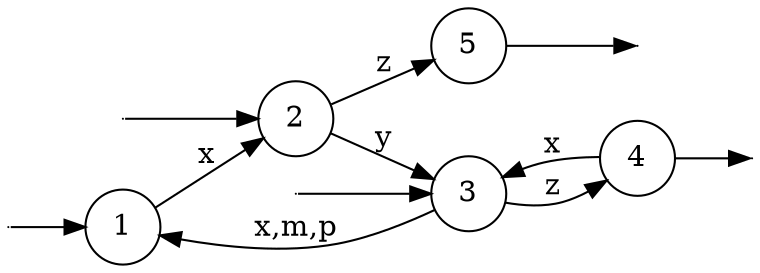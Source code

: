 digraph Automate {
    rankdir=LR;  // Orientation de gauche à droite

    // Définition des états
    node [shape = circle]; 1 2 3 4 5;

    // Définition de l'état initial
    node [shape = point width=0]; start, start1, start2;
    start -> 1;
    start1 -> 2;
    start2 -> 3;

    // Définition des états finaux
    node [shape = point]; final, final1;
    4 -> final;
    5 -> final1;

    // Transitions
    1 -> 2 [label = "x"];
    2 -> 3 [label = "y"];
    4 -> 3 [label = "x"];
    3 -> 1 [label = "x,m,p"];
    2 -> 5 [label="z"];
    3 -> 4 [label="z"];
}
